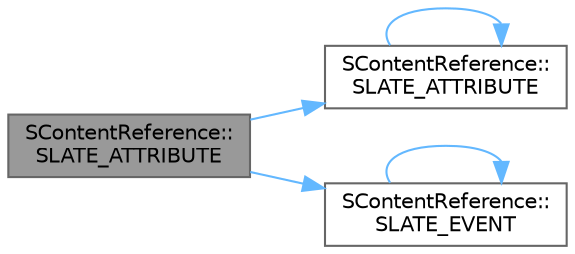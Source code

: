 digraph "SContentReference::SLATE_ATTRIBUTE"
{
 // INTERACTIVE_SVG=YES
 // LATEX_PDF_SIZE
  bgcolor="transparent";
  edge [fontname=Helvetica,fontsize=10,labelfontname=Helvetica,labelfontsize=10];
  node [fontname=Helvetica,fontsize=10,shape=box,height=0.2,width=0.4];
  rankdir="LR";
  Node1 [id="Node000001",label="SContentReference::\lSLATE_ATTRIBUTE",height=0.2,width=0.4,color="gray40", fillcolor="grey60", style="filled", fontcolor="black",tooltip=" "];
  Node1 -> Node2 [id="edge1_Node000001_Node000002",color="steelblue1",style="solid",tooltip=" "];
  Node2 [id="Node000002",label="SContentReference::\lSLATE_ATTRIBUTE",height=0.2,width=0.4,color="grey40", fillcolor="white", style="filled",URL="$d7/d49/classSContentReference.html#a0f131733e43b2e9e4d6c1008b0e39627",tooltip=" "];
  Node2 -> Node2 [id="edge2_Node000002_Node000002",color="steelblue1",style="solid",tooltip=" "];
  Node1 -> Node3 [id="edge3_Node000001_Node000003",color="steelblue1",style="solid",tooltip=" "];
  Node3 [id="Node000003",label="SContentReference::\lSLATE_EVENT",height=0.2,width=0.4,color="grey40", fillcolor="white", style="filled",URL="$d7/d49/classSContentReference.html#a2728bf35b923b6e765effe361ad14c57",tooltip=" "];
  Node3 -> Node3 [id="edge4_Node000003_Node000003",color="steelblue1",style="solid",tooltip=" "];
}
